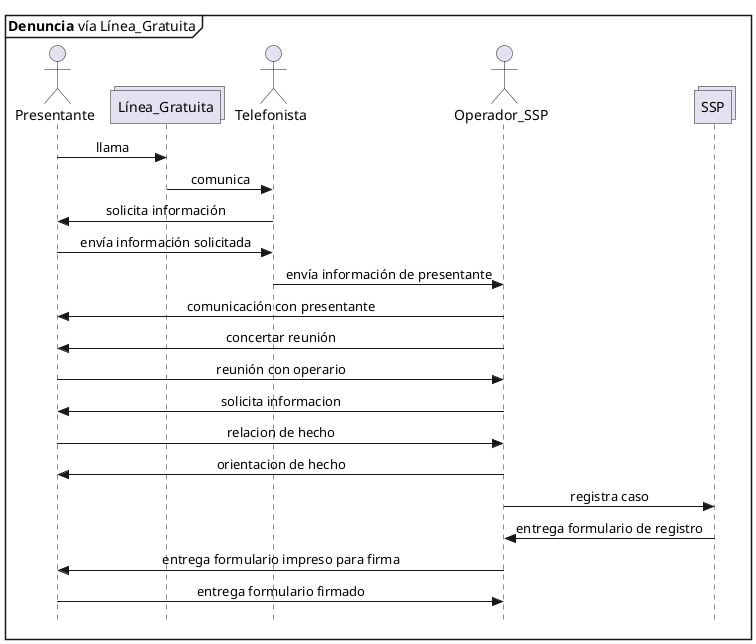 @startuml Denuncia_Linea_Gratuita
skinparam Style strictuml
skinparam SequenceMessageAlignment center

mainframe **Denuncia** vía Línea_Gratuita

actor Presentante as pre
collections Línea_Gratuita
actor Telefonista as tel
actor Operador_SSP as opssp
collections SSP 


pre -> Línea_Gratuita : llama
Línea_Gratuita -> tel : comunica
tel -> pre : solicita información
pre -> tel : envía información solicitada
tel->opssp:envía información de presentante
opssp->pre:comunicación con presentante
opssp->pre:concertar reunión
pre->opssp:reunión con operario
opssp -> pre : solicita informacion
pre->opssp:relacion de hecho
opssp->pre:orientacion de hecho
opssp->SSP:registra caso
SSP->opssp: entrega formulario de registro
opssp->pre:entrega formulario impreso para firma
pre->opssp:entrega formulario firmado


@enduml